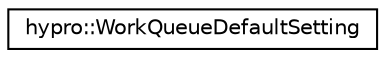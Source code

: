 digraph "Graphical Class Hierarchy"
{
  edge [fontname="Helvetica",fontsize="10",labelfontname="Helvetica",labelfontsize="10"];
  node [fontname="Helvetica",fontsize="10",shape=record];
  rankdir="LR";
  Node1 [label="hypro::WorkQueueDefaultSetting",height=0.2,width=0.4,color="black", fillcolor="white", style="filled",URL="$structhypro_1_1WorkQueueDefaultSetting.html"];
}
